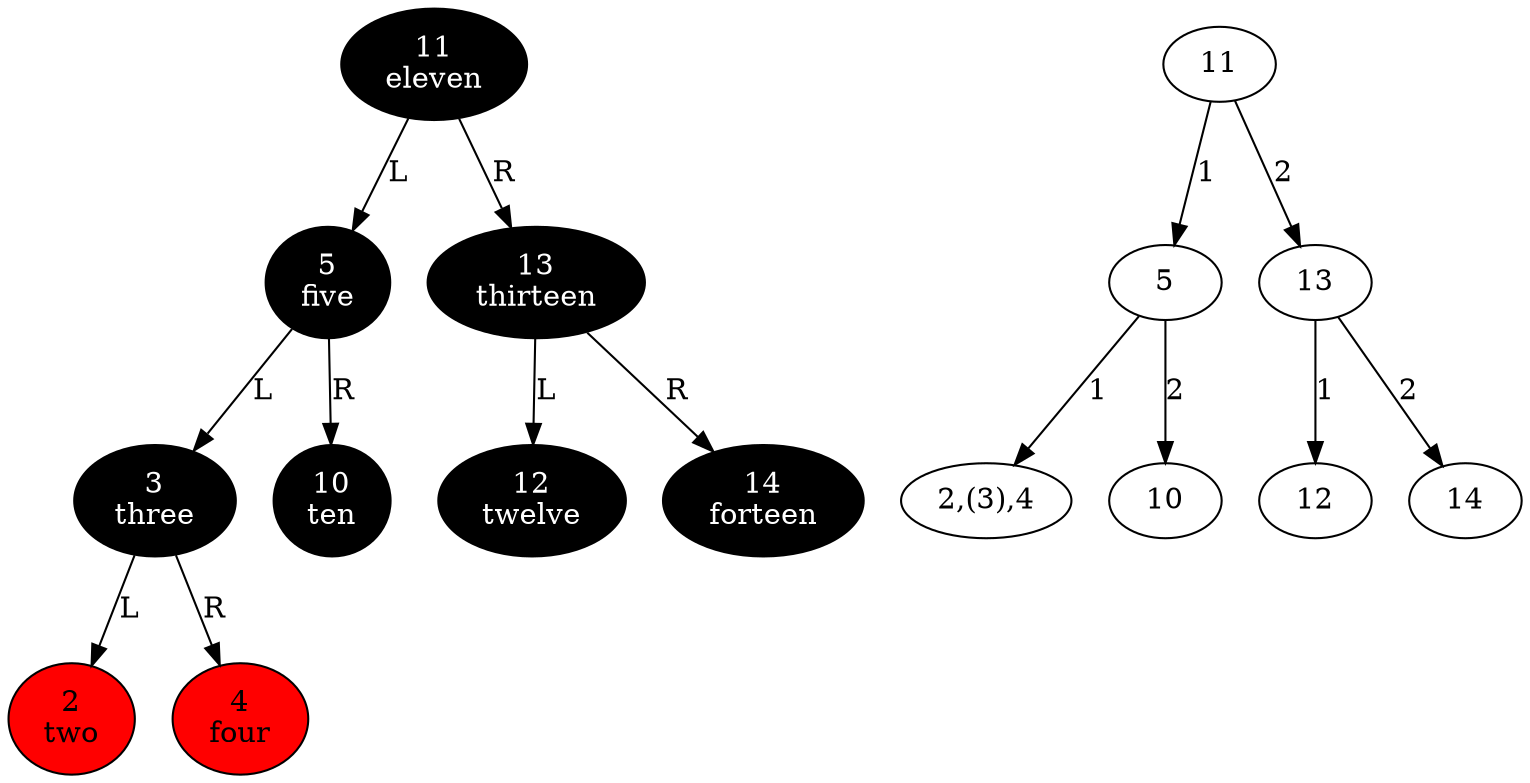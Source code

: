 digraph {
  node_rb_1975012498 [style=filled fillcolor=black fontcolor=white label="11\neleven"];
  node_rb_1975012498 -> node_rb_589431969 [label=L taildir=sw];
  node_rb_1975012498 -> node_rb_1028566121 [label=R taildir=se];
  node_rb_589431969 [style=filled fillcolor=black fontcolor=white label="5\nfive"];
  node_rb_589431969 -> node_rb_2101973421 [label=L taildir=sw];
  node_rb_589431969 -> node_rb_1808253012 [label=R taildir=se];
  node_rb_2101973421 [style=filled fillcolor=black fontcolor=white label="3\nthree"];
  node_rb_2101973421 -> node_rb_685325104 [label=L taildir=sw];
  node_rb_2101973421 -> node_rb_1252169911 [label=R taildir=se];
  node_rb_685325104 [style=filled fillcolor=red label="2\ntwo"];
  node_rb_1252169911 [style=filled fillcolor=red label="4\nfour"];
  node_rb_1808253012 [style=filled fillcolor=black fontcolor=white label="10\nten"];
  node_rb_1028566121 [style=filled fillcolor=black fontcolor=white label="13\nthirteen"];
  node_rb_1028566121 -> node_rb_1118140819 [label=L taildir=sw];
  node_rb_1028566121 -> node_rb_1442407170 [label=R taildir=se];
  node_rb_1118140819 [style=filled fillcolor=black fontcolor=white label="12\ntwelve"];
  node_rb_1442407170 [style=filled fillcolor=black fontcolor=white label="14\nforteen"];
  node_234_1975012498 [label="11"];
  node_234_1975012498 -> node_234_589431969 [label=1];
  node_234_1975012498 -> node_234_1028566121 [label=2];

  node_234_589431969 [label="5"];
  node_234_589431969 -> node_234_2101973421 [label=1];
  node_234_589431969 -> node_234_1808253012 [label=2];

  node_234_2101973421 [label="2,(3),4"];
  node_234_1808253012 [label="10"];
  node_234_1028566121 [label="13"];
  node_234_1028566121 -> node_234_1118140819 [label=1];
  node_234_1028566121 -> node_234_1442407170 [label=2];

  node_234_1118140819 [label="12"];
  node_234_1442407170 [label="14"];
}

